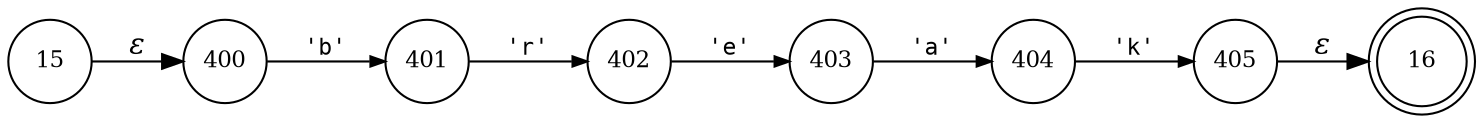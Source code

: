 digraph ATN {
rankdir=LR;
s16[fontsize=11, label="16", shape=doublecircle, fixedsize=true, width=.6];
s400[fontsize=11,label="400", shape=circle, fixedsize=true, width=.55, peripheries=1];
s401[fontsize=11,label="401", shape=circle, fixedsize=true, width=.55, peripheries=1];
s402[fontsize=11,label="402", shape=circle, fixedsize=true, width=.55, peripheries=1];
s403[fontsize=11,label="403", shape=circle, fixedsize=true, width=.55, peripheries=1];
s404[fontsize=11,label="404", shape=circle, fixedsize=true, width=.55, peripheries=1];
s405[fontsize=11,label="405", shape=circle, fixedsize=true, width=.55, peripheries=1];
s15[fontsize=11,label="15", shape=circle, fixedsize=true, width=.55, peripheries=1];
s15 -> s400 [fontname="Times-Italic", label="&epsilon;"];
s400 -> s401 [fontsize=11, fontname="Courier", arrowsize=.7, label = "'b'", arrowhead = normal];
s401 -> s402 [fontsize=11, fontname="Courier", arrowsize=.7, label = "'r'", arrowhead = normal];
s402 -> s403 [fontsize=11, fontname="Courier", arrowsize=.7, label = "'e'", arrowhead = normal];
s403 -> s404 [fontsize=11, fontname="Courier", arrowsize=.7, label = "'a'", arrowhead = normal];
s404 -> s405 [fontsize=11, fontname="Courier", arrowsize=.7, label = "'k'", arrowhead = normal];
s405 -> s16 [fontname="Times-Italic", label="&epsilon;"];
}